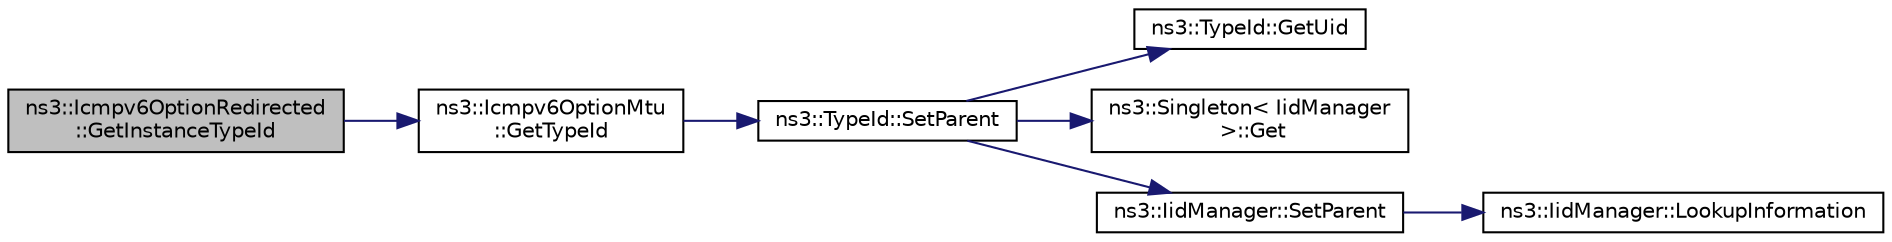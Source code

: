 digraph "ns3::Icmpv6OptionRedirected::GetInstanceTypeId"
{
  edge [fontname="Helvetica",fontsize="10",labelfontname="Helvetica",labelfontsize="10"];
  node [fontname="Helvetica",fontsize="10",shape=record];
  rankdir="LR";
  Node1 [label="ns3::Icmpv6OptionRedirected\l::GetInstanceTypeId",height=0.2,width=0.4,color="black", fillcolor="grey75", style="filled", fontcolor="black"];
  Node1 -> Node2 [color="midnightblue",fontsize="10",style="solid"];
  Node2 [label="ns3::Icmpv6OptionMtu\l::GetTypeId",height=0.2,width=0.4,color="black", fillcolor="white", style="filled",URL="$df/d6d/classns3_1_1Icmpv6OptionMtu.html#a45758c16d25c0894920de8719ccbb1e6",tooltip="Get the UID of this class. "];
  Node2 -> Node3 [color="midnightblue",fontsize="10",style="solid"];
  Node3 [label="ns3::TypeId::SetParent",height=0.2,width=0.4,color="black", fillcolor="white", style="filled",URL="$d6/d11/classns3_1_1TypeId.html#abaaca67ab7d2471067e7c275df0f7309"];
  Node3 -> Node4 [color="midnightblue",fontsize="10",style="solid"];
  Node4 [label="ns3::TypeId::GetUid",height=0.2,width=0.4,color="black", fillcolor="white", style="filled",URL="$d6/d11/classns3_1_1TypeId.html#acd3e41de6340d06299f4fd63e2ed8da0"];
  Node3 -> Node5 [color="midnightblue",fontsize="10",style="solid"];
  Node5 [label="ns3::Singleton\< IidManager\l \>::Get",height=0.2,width=0.4,color="black", fillcolor="white", style="filled",URL="$d8/d77/classns3_1_1Singleton.html#a80a2cd3c25a27ea72add7a9f7a141ffa"];
  Node3 -> Node6 [color="midnightblue",fontsize="10",style="solid"];
  Node6 [label="ns3::IidManager::SetParent",height=0.2,width=0.4,color="black", fillcolor="white", style="filled",URL="$d4/d1c/classns3_1_1IidManager.html#a4042931260554c907699367b6811426f"];
  Node6 -> Node7 [color="midnightblue",fontsize="10",style="solid"];
  Node7 [label="ns3::IidManager::LookupInformation",height=0.2,width=0.4,color="black", fillcolor="white", style="filled",URL="$d4/d1c/classns3_1_1IidManager.html#a6b1f4ba2815dba27a377e8a8db2384cf"];
}

